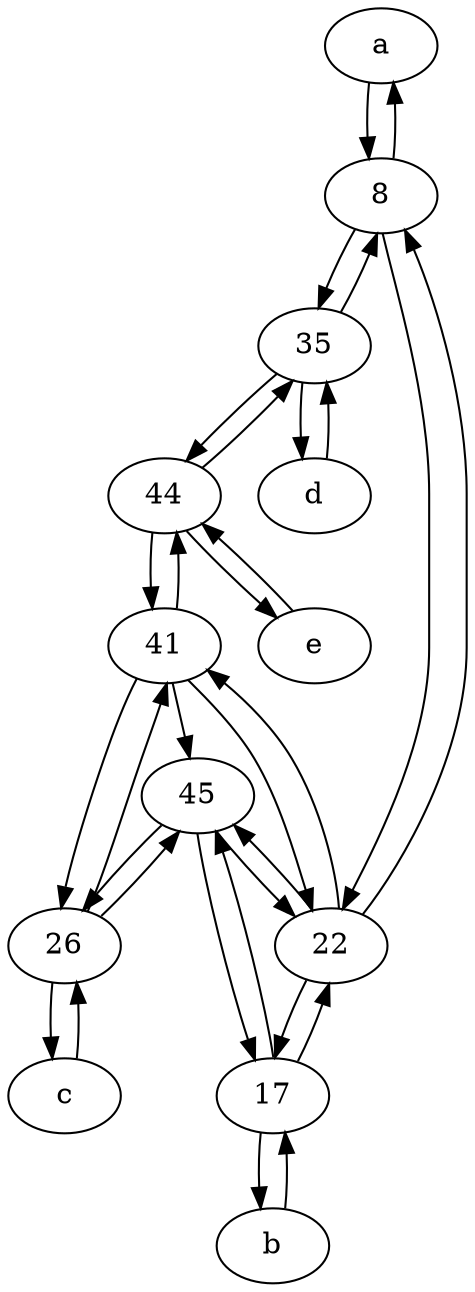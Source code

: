 digraph  {
	a [pos="40,10!"];
	44;
	b [pos="50,20!"];
	e [pos="30,50!"];
	d [pos="20,30!"];
	41;
	22;
	35;
	26;
	8;
	c [pos="20,10!"];
	45;
	17;
	26 -> c;
	17 -> b;
	41 -> 45;
	b -> 17;
	8 -> a;
	35 -> d;
	22 -> 45;
	c -> 26;
	8 -> 35;
	22 -> 8;
	26 -> 45;
	41 -> 22;
	35 -> 8;
	a -> 8;
	22 -> 41;
	8 -> 22;
	e -> 44;
	41 -> 26;
	17 -> 22;
	26 -> 41;
	35 -> 44;
	44 -> 35;
	45 -> 17;
	44 -> e;
	45 -> 22;
	17 -> 45;
	45 -> 26;
	44 -> 41;
	41 -> 44;
	d -> 35;
	22 -> 17;

	}